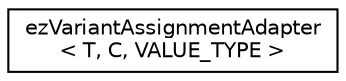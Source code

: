 digraph "Graphical Class Hierarchy"
{
 // LATEX_PDF_SIZE
  edge [fontname="Helvetica",fontsize="10",labelfontname="Helvetica",labelfontsize="10"];
  node [fontname="Helvetica",fontsize="10",shape=record];
  rankdir="LR";
  Node0 [label="ezVariantAssignmentAdapter\l\< T, C, VALUE_TYPE \>",height=0.2,width=0.4,color="black", fillcolor="white", style="filled",URL="$d9/d06/structez_variant_assignment_adapter.htm",tooltip="Used to automatically assign any value to an ezVariant using the assignment rules outlined in ezAbstr..."];
}
